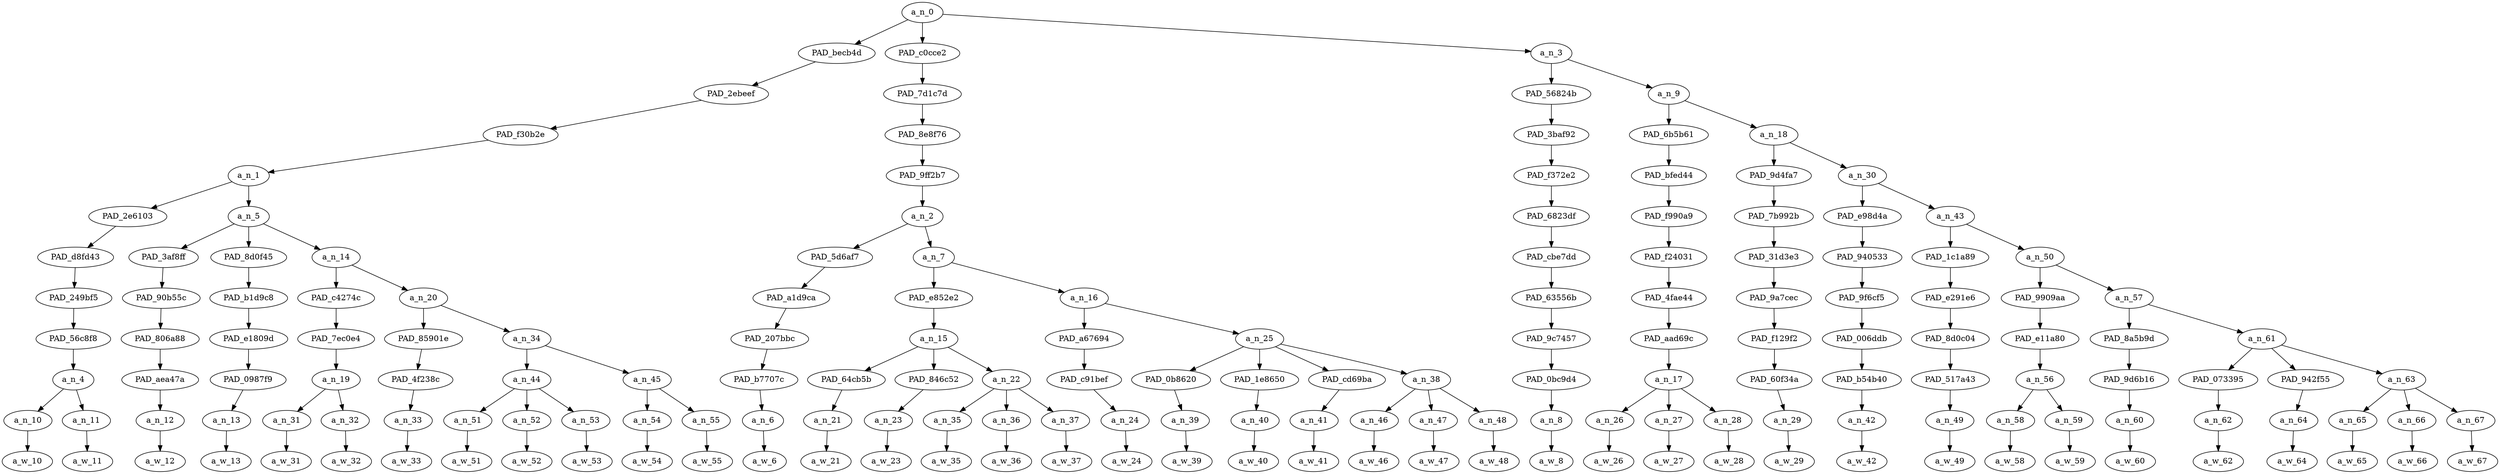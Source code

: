 strict digraph "" {
	a_n_0	[div_dir=-1,
		index=0,
		level=11,
		pos="14.552083333333334,11!",
		text_span="[0, 1, 2, 3, 4, 5, 6, 7, 8, 9, 10, 11, 12, 13, 14, 15, 16, 17, 18, 19, 20, 21, 22, 23, 24, 25, 26, 27, 28, 29, 30, 31, 32, 33, 34, \
35, 36, 37, 38, 39]",
		value=1.00000000];
	PAD_becb4d	[div_dir=-1,
		index=0,
		level=10,
		pos="2.09375,10!",
		text_span="[0, 1, 2, 3, 4, 5, 6, 7, 8, 9, 10, 11]",
		value=0.28154769];
	a_n_0 -> PAD_becb4d;
	PAD_c0cce2	[div_dir=1,
		index=1,
		level=10,
		pos="14.78125,10!",
		text_span="[12, 13, 14, 15, 16, 17, 18, 19, 20, 21, 22, 23, 24]",
		value=0.38231329];
	a_n_0 -> PAD_c0cce2;
	a_n_3	[div_dir=-1,
		index=2,
		level=10,
		pos="26.78125,10!",
		text_span="[25, 26, 27, 28, 29, 30, 31, 32, 33, 34, 35, 36, 37, 38, 39]",
		value=0.33601230];
	a_n_0 -> a_n_3;
	PAD_2ebeef	[div_dir=-1,
		index=0,
		level=9,
		pos="2.09375,9!",
		text_span="[0, 1, 2, 3, 4, 5, 6, 7, 8, 9, 10, 11]",
		value=0.28154769];
	PAD_becb4d -> PAD_2ebeef;
	PAD_f30b2e	[div_dir=-1,
		index=0,
		level=8,
		pos="2.09375,8!",
		text_span="[0, 1, 2, 3, 4, 5, 6, 7, 8, 9, 10, 11]",
		value=0.28154769];
	PAD_2ebeef -> PAD_f30b2e;
	a_n_1	[div_dir=-1,
		index=0,
		level=7,
		pos="2.09375,7!",
		text_span="[0, 1, 2, 3, 4, 5, 6, 7, 8, 9, 10, 11]",
		value=0.28154769];
	PAD_f30b2e -> a_n_1;
	PAD_2e6103	[div_dir=-1,
		index=0,
		level=6,
		pos="0.5,6!",
		text_span="[0, 1]",
		value=0.07687073];
	a_n_1 -> PAD_2e6103;
	a_n_5	[div_dir=1,
		index=1,
		level=6,
		pos="3.6875,6!",
		text_span="[2, 3, 4, 5, 6, 7, 8, 9, 10, 11]",
		value=0.20460349];
	a_n_1 -> a_n_5;
	PAD_d8fd43	[div_dir=-1,
		index=0,
		level=5,
		pos="0.5,5!",
		text_span="[0, 1]",
		value=0.07687073];
	PAD_2e6103 -> PAD_d8fd43;
	PAD_249bf5	[div_dir=-1,
		index=0,
		level=4,
		pos="0.5,4!",
		text_span="[0, 1]",
		value=0.07687073];
	PAD_d8fd43 -> PAD_249bf5;
	PAD_56c8f8	[div_dir=-1,
		index=0,
		level=3,
		pos="0.5,3!",
		text_span="[0, 1]",
		value=0.07687073];
	PAD_249bf5 -> PAD_56c8f8;
	a_n_4	[div_dir=-1,
		index=0,
		level=2,
		pos="0.5,2!",
		text_span="[0, 1]",
		value=0.07687073];
	PAD_56c8f8 -> a_n_4;
	a_n_10	[div_dir=-1,
		index=0,
		level=1,
		pos="0.0,1!",
		text_span="[0]",
		value=0.03107205];
	a_n_4 -> a_n_10;
	a_n_11	[div_dir=-1,
		index=1,
		level=1,
		pos="1.0,1!",
		text_span="[1]",
		value=0.04550891];
	a_n_4 -> a_n_11;
	a_w_10	[div_dir=0,
		index=0,
		level=0,
		pos="0,0!",
		text_span="[0]",
		value="<user>"];
	a_n_10 -> a_w_10;
	a_w_11	[div_dir=0,
		index=1,
		level=0,
		pos="1,0!",
		text_span="[1]",
		value=victims];
	a_n_11 -> a_w_11;
	PAD_3af8ff	[div_dir=-1,
		index=1,
		level=5,
		pos="2.0,5!",
		text_span="[2]",
		value=0.01576408];
	a_n_5 -> PAD_3af8ff;
	PAD_8d0f45	[div_dir=-1,
		index=2,
		level=5,
		pos="3.0,5!",
		text_span="[3]",
		value=0.01094205];
	a_n_5 -> PAD_8d0f45;
	a_n_14	[div_dir=1,
		index=3,
		level=5,
		pos="6.0625,5!",
		text_span="[4, 5, 6, 7, 8, 9, 10, 11]",
		value=0.17788900];
	a_n_5 -> a_n_14;
	PAD_90b55c	[div_dir=-1,
		index=1,
		level=4,
		pos="2.0,4!",
		text_span="[2]",
		value=0.01576408];
	PAD_3af8ff -> PAD_90b55c;
	PAD_806a88	[div_dir=-1,
		index=1,
		level=3,
		pos="2.0,3!",
		text_span="[2]",
		value=0.01576408];
	PAD_90b55c -> PAD_806a88;
	PAD_aea47a	[div_dir=-1,
		index=1,
		level=2,
		pos="2.0,2!",
		text_span="[2]",
		value=0.01576408];
	PAD_806a88 -> PAD_aea47a;
	a_n_12	[div_dir=-1,
		index=2,
		level=1,
		pos="2.0,1!",
		text_span="[2]",
		value=0.01576408];
	PAD_aea47a -> a_n_12;
	a_w_12	[div_dir=0,
		index=2,
		level=0,
		pos="2,0!",
		text_span="[2]",
		value=such];
	a_n_12 -> a_w_12;
	PAD_b1d9c8	[div_dir=-1,
		index=2,
		level=4,
		pos="3.0,4!",
		text_span="[3]",
		value=0.01094205];
	PAD_8d0f45 -> PAD_b1d9c8;
	PAD_e1809d	[div_dir=-1,
		index=2,
		level=3,
		pos="3.0,3!",
		text_span="[3]",
		value=0.01094205];
	PAD_b1d9c8 -> PAD_e1809d;
	PAD_0987f9	[div_dir=-1,
		index=2,
		level=2,
		pos="3.0,2!",
		text_span="[3]",
		value=0.01094205];
	PAD_e1809d -> PAD_0987f9;
	a_n_13	[div_dir=-1,
		index=3,
		level=1,
		pos="3.0,1!",
		text_span="[3]",
		value=0.01094205];
	PAD_0987f9 -> a_n_13;
	a_w_13	[div_dir=0,
		index=3,
		level=0,
		pos="3,0!",
		text_span="[3]",
		value=as];
	a_n_13 -> a_w_13;
	PAD_c4274c	[div_dir=-1,
		index=3,
		level=4,
		pos="4.5,4!",
		text_span="[4, 5]",
		value=0.02237997];
	a_n_14 -> PAD_c4274c;
	a_n_20	[div_dir=1,
		index=4,
		level=4,
		pos="7.625,4!",
		text_span="[6, 7, 8, 9, 10, 11]",
		value=0.15549305];
	a_n_14 -> a_n_20;
	PAD_7ec0e4	[div_dir=-1,
		index=3,
		level=3,
		pos="4.5,3!",
		text_span="[4, 5]",
		value=0.02237997];
	PAD_c4274c -> PAD_7ec0e4;
	a_n_19	[div_dir=-1,
		index=3,
		level=2,
		pos="4.5,2!",
		text_span="[4, 5]",
		value=0.02237997];
	PAD_7ec0e4 -> a_n_19;
	a_n_31	[div_dir=-1,
		index=4,
		level=1,
		pos="4.0,1!",
		text_span="[4]",
		value=0.00933300];
	a_n_19 -> a_n_31;
	a_n_32	[div_dir=-1,
		index=5,
		level=1,
		pos="5.0,1!",
		text_span="[5]",
		value=0.01303722];
	a_n_19 -> a_n_32;
	a_w_31	[div_dir=0,
		index=4,
		level=0,
		pos="4,0!",
		text_span="[4]",
		value=the];
	a_n_31 -> a_w_31;
	a_w_32	[div_dir=0,
		index=5,
		level=0,
		pos="5,0!",
		text_span="[5]",
		value=ones];
	a_n_32 -> a_w_32;
	PAD_85901e	[div_dir=-1,
		index=4,
		level=3,
		pos="6.0,3!",
		text_span="[6]",
		value=0.01128488];
	a_n_20 -> PAD_85901e;
	a_n_34	[div_dir=1,
		index=5,
		level=3,
		pos="9.25,3!",
		text_span="[7, 8, 9, 10, 11]",
		value=0.14418552];
	a_n_20 -> a_n_34;
	PAD_4f238c	[div_dir=-1,
		index=4,
		level=2,
		pos="6.0,2!",
		text_span="[6]",
		value=0.01128488];
	PAD_85901e -> PAD_4f238c;
	a_n_33	[div_dir=-1,
		index=6,
		level=1,
		pos="6.0,1!",
		text_span="[6]",
		value=0.01128488];
	PAD_4f238c -> a_n_33;
	a_w_33	[div_dir=0,
		index=6,
		level=0,
		pos="6,0!",
		text_span="[6]",
		value=in];
	a_n_33 -> a_w_33;
	a_n_44	[div_dir=1,
		index=5,
		level=2,
		pos="8.0,2!",
		text_span="[7, 8, 9]",
		value=0.08363010];
	a_n_34 -> a_n_44;
	a_n_45	[div_dir=1,
		index=6,
		level=2,
		pos="10.5,2!",
		text_span="[10, 11]",
		value=0.06052230];
	a_n_34 -> a_n_45;
	a_n_51	[div_dir=-1,
		index=7,
		level=1,
		pos="7.0,1!",
		text_span="[7]",
		value=0.01168215];
	a_n_44 -> a_n_51;
	a_n_52	[div_dir=-1,
		index=8,
		level=1,
		pos="8.0,1!",
		text_span="[8]",
		value=0.02415100];
	a_n_44 -> a_n_52;
	a_n_53	[div_dir=1,
		index=9,
		level=1,
		pos="9.0,1!",
		text_span="[9]",
		value=0.04776058];
	a_n_44 -> a_n_53;
	a_w_51	[div_dir=0,
		index=7,
		level=0,
		pos="7,0!",
		text_span="[7]",
		value=the1];
	a_n_51 -> a_w_51;
	a_w_52	[div_dir=0,
		index=8,
		level=0,
		pos="8,0!",
		text_span="[8]",
		value=video];
	a_n_52 -> a_w_52;
	a_w_53	[div_dir=0,
		index=9,
		level=0,
		pos="9,0!",
		text_span="[9]",
		value=youngsters];
	a_n_53 -> a_w_53;
	a_n_54	[div_dir=-1,
		index=10,
		level=1,
		pos="10.0,1!",
		text_span="[10]",
		value=0.01712952];
	a_n_45 -> a_n_54;
	a_n_55	[div_dir=1,
		index=11,
		level=1,
		pos="11.0,1!",
		text_span="[11]",
		value=0.04338409];
	a_n_45 -> a_n_55;
	a_w_54	[div_dir=0,
		index=10,
		level=0,
		pos="10,0!",
		text_span="[10]",
		value=like];
	a_n_54 -> a_w_54;
	a_w_55	[div_dir=0,
		index=11,
		level=0,
		pos="11,0!",
		text_span="[11]",
		value=kriss];
	a_n_55 -> a_w_55;
	PAD_7d1c7d	[div_dir=1,
		index=1,
		level=9,
		pos="14.78125,9!",
		text_span="[12, 13, 14, 15, 16, 17, 18, 19, 20, 21, 22, 23, 24]",
		value=0.38231329];
	PAD_c0cce2 -> PAD_7d1c7d;
	PAD_8e8f76	[div_dir=1,
		index=1,
		level=8,
		pos="14.78125,8!",
		text_span="[12, 13, 14, 15, 16, 17, 18, 19, 20, 21, 22, 23, 24]",
		value=0.38231329];
	PAD_7d1c7d -> PAD_8e8f76;
	PAD_9ff2b7	[div_dir=1,
		index=1,
		level=7,
		pos="14.78125,7!",
		text_span="[12, 13, 14, 15, 16, 17, 18, 19, 20, 21, 22, 23, 24]",
		value=0.38231329];
	PAD_8e8f76 -> PAD_9ff2b7;
	a_n_2	[div_dir=1,
		index=2,
		level=6,
		pos="14.78125,6!",
		text_span="[12, 13, 14, 15, 16, 17, 18, 19, 20, 21, 22, 23, 24]",
		value=0.38231329];
	PAD_9ff2b7 -> a_n_2;
	PAD_5d6af7	[div_dir=-1,
		index=4,
		level=5,
		pos="12.0,5!",
		text_span="[12]",
		value=0.02073844];
	a_n_2 -> PAD_5d6af7;
	a_n_7	[div_dir=1,
		index=5,
		level=5,
		pos="17.5625,5!",
		text_span="[13, 14, 15, 16, 17, 18, 19, 20, 21, 22, 23, 24]",
		value=0.36156776];
	a_n_2 -> a_n_7;
	PAD_a1d9ca	[div_dir=-1,
		index=5,
		level=4,
		pos="12.0,4!",
		text_span="[12]",
		value=0.02073844];
	PAD_5d6af7 -> PAD_a1d9ca;
	PAD_207bbc	[div_dir=-1,
		index=6,
		level=3,
		pos="12.0,3!",
		text_span="[12]",
		value=0.02073844];
	PAD_a1d9ca -> PAD_207bbc;
	PAD_b7707c	[div_dir=-1,
		index=7,
		level=2,
		pos="12.0,2!",
		text_span="[12]",
		value=0.02073844];
	PAD_207bbc -> PAD_b7707c;
	a_n_6	[div_dir=-1,
		index=12,
		level=1,
		pos="12.0,1!",
		text_span="[12]",
		value=0.02073844];
	PAD_b7707c -> a_n_6;
	a_w_6	[div_dir=0,
		index=12,
		level=0,
		pos="12,0!",
		text_span="[12]",
		value=donald];
	a_n_6 -> a_w_6;
	PAD_e852e2	[div_dir=-1,
		index=6,
		level=4,
		pos="15.0,4!",
		text_span="[13, 14, 15, 16, 17]",
		value=0.05992631];
	a_n_7 -> PAD_e852e2;
	a_n_16	[div_dir=1,
		index=7,
		level=4,
		pos="20.125,4!",
		text_span="[18, 19, 20, 21, 22, 23, 24]",
		value=0.30161125];
	a_n_7 -> a_n_16;
	a_n_15	[div_dir=-1,
		index=7,
		level=3,
		pos="15.0,3!",
		text_span="[13, 14, 15, 16, 17]",
		value=0.05992631];
	PAD_e852e2 -> a_n_15;
	PAD_64cb5b	[div_dir=-1,
		index=8,
		level=2,
		pos="13.0,2!",
		text_span="[13]",
		value=0.01181954];
	a_n_15 -> PAD_64cb5b;
	PAD_846c52	[div_dir=-1,
		index=10,
		level=2,
		pos="17.0,2!",
		text_span="[17]",
		value=0.01333115];
	a_n_15 -> PAD_846c52;
	a_n_22	[div_dir=1,
		index=9,
		level=2,
		pos="15.0,2!",
		text_span="[14, 15, 16]",
		value=0.03476045];
	a_n_15 -> a_n_22;
	a_n_21	[div_dir=-1,
		index=13,
		level=1,
		pos="13.0,1!",
		text_span="[13]",
		value=0.01181954];
	PAD_64cb5b -> a_n_21;
	a_w_21	[div_dir=0,
		index=13,
		level=0,
		pos="13,0!",
		text_span="[13]",
		value=the2];
	a_n_21 -> a_w_21;
	a_n_23	[div_dir=-1,
		index=17,
		level=1,
		pos="17.0,1!",
		text_span="[17]",
		value=0.01333115];
	PAD_846c52 -> a_n_23;
	a_w_23	[div_dir=0,
		index=17,
		level=0,
		pos="17,0!",
		text_span="[17]",
		value=02];
	a_n_23 -> a_w_23;
	a_n_35	[div_dir=1,
		index=14,
		level=1,
		pos="14.0,1!",
		text_span="[14]",
		value=0.01039210];
	a_n_22 -> a_n_35;
	a_n_36	[div_dir=1,
		index=15,
		level=1,
		pos="15.0,1!",
		text_span="[15]",
		value=0.01255567];
	a_n_22 -> a_n_36;
	a_n_37	[div_dir=-1,
		index=16,
		level=1,
		pos="16.0,1!",
		text_span="[16]",
		value=0.01179061];
	a_n_22 -> a_n_37;
	a_w_35	[div_dir=0,
		index=14,
		level=0,
		pos="14,0!",
		text_span="[14]",
		value=1];
	a_n_35 -> a_w_35;
	a_w_36	[div_dir=0,
		index=15,
		level=0,
		pos="15,0!",
		text_span="[15]",
		value=0];
	a_n_36 -> a_w_36;
	a_w_37	[div_dir=0,
		index=16,
		level=0,
		pos="16,0!",
		text_span="[16]",
		value=01];
	a_n_37 -> a_w_37;
	PAD_a67694	[div_dir=-1,
		index=8,
		level=3,
		pos="18.0,3!",
		text_span="[18]",
		value=0.01605735];
	a_n_16 -> PAD_a67694;
	a_n_25	[div_dir=1,
		index=9,
		level=3,
		pos="22.25,3!",
		text_span="[19, 20, 21, 22, 23, 24]",
		value=0.28550410];
	a_n_16 -> a_n_25;
	PAD_c91bef	[div_dir=-1,
		index=11,
		level=2,
		pos="18.0,2!",
		text_span="[18]",
		value=0.01605735];
	PAD_a67694 -> PAD_c91bef;
	a_n_24	[div_dir=-1,
		index=18,
		level=1,
		pos="18.0,1!",
		text_span="[18]",
		value=0.01605735];
	PAD_c91bef -> a_n_24;
	a_w_24	[div_dir=0,
		index=18,
		level=0,
		pos="18,0!",
		text_span="[18]",
		value=of];
	a_n_24 -> a_w_24;
	PAD_0b8620	[div_dir=1,
		index=13,
		level=2,
		pos="22.0,2!",
		text_span="[22]",
		value=0.06490173];
	a_n_25 -> PAD_0b8620;
	PAD_1e8650	[div_dir=1,
		index=14,
		level=2,
		pos="23.0,2!",
		text_span="[23]",
		value=0.03748939];
	a_n_25 -> PAD_1e8650;
	PAD_cd69ba	[div_dir=1,
		index=15,
		level=2,
		pos="24.0,2!",
		text_span="[24]",
		value=0.02606192];
	a_n_25 -> PAD_cd69ba;
	a_n_38	[div_dir=-1,
		index=12,
		level=2,
		pos="20.0,2!",
		text_span="[19, 20, 21]",
		value=0.15698165];
	a_n_25 -> a_n_38;
	a_n_39	[div_dir=1,
		index=22,
		level=1,
		pos="22.0,1!",
		text_span="[22]",
		value=0.06490173];
	PAD_0b8620 -> a_n_39;
	a_w_39	[div_dir=0,
		index=22,
		level=0,
		pos="22,0!",
		text_span="[22]",
		value=white];
	a_n_39 -> a_w_39;
	a_n_40	[div_dir=1,
		index=23,
		level=1,
		pos="23.0,1!",
		text_span="[23]",
		value=0.03748939];
	PAD_1e8650 -> a_n_40;
	a_w_40	[div_dir=0,
		index=23,
		level=0,
		pos="23,0!",
		text_span="[23]",
		value=girls];
	a_n_40 -> a_w_40;
	a_n_41	[div_dir=1,
		index=24,
		level=1,
		pos="24.0,1!",
		text_span="[24]",
		value=0.02606192];
	PAD_cd69ba -> a_n_41;
	a_w_41	[div_dir=0,
		index=24,
		level=0,
		pos="24,0!",
		text_span="[24]",
		value=etc];
	a_n_41 -> a_w_41;
	a_n_46	[div_dir=1,
		index=19,
		level=1,
		pos="19.0,1!",
		text_span="[19]",
		value=0.05937366];
	a_n_38 -> a_n_46;
	a_n_47	[div_dir=1,
		index=20,
		level=1,
		pos="20.0,1!",
		text_span="[20]",
		value=0.02368534];
	a_n_38 -> a_n_47;
	a_n_48	[div_dir=-1,
		index=21,
		level=1,
		pos="21.0,1!",
		text_span="[21]",
		value=0.07376196];
	a_n_38 -> a_n_48;
	a_w_46	[div_dir=0,
		index=19,
		level=0,
		pos="19,0!",
		text_span="[19]",
		value=groomed];
	a_n_46 -> a_w_46;
	a_w_47	[div_dir=0,
		index=20,
		level=0,
		pos="20,0!",
		text_span="[20]",
		value=and];
	a_n_47 -> a_w_47;
	a_w_48	[div_dir=0,
		index=21,
		level=0,
		pos="21,0!",
		text_span="[21]",
		value=raped];
	a_n_48 -> a_w_48;
	PAD_56824b	[div_dir=1,
		index=2,
		level=9,
		pos="25.0,9!",
		text_span="[25]",
		value=0.01492241];
	a_n_3 -> PAD_56824b;
	a_n_9	[div_dir=-1,
		index=3,
		level=9,
		pos="28.5625,9!",
		text_span="[26, 27, 28, 29, 30, 31, 32, 33, 34, 35, 36, 37, 38, 39]",
		value=0.32094613];
	a_n_3 -> a_n_9;
	PAD_3baf92	[div_dir=1,
		index=2,
		level=8,
		pos="25.0,8!",
		text_span="[25]",
		value=0.01492241];
	PAD_56824b -> PAD_3baf92;
	PAD_f372e2	[div_dir=1,
		index=2,
		level=7,
		pos="25.0,7!",
		text_span="[25]",
		value=0.01492241];
	PAD_3baf92 -> PAD_f372e2;
	PAD_6823df	[div_dir=1,
		index=3,
		level=6,
		pos="25.0,6!",
		text_span="[25]",
		value=0.01492241];
	PAD_f372e2 -> PAD_6823df;
	PAD_cbe7dd	[div_dir=1,
		index=6,
		level=5,
		pos="25.0,5!",
		text_span="[25]",
		value=0.01492241];
	PAD_6823df -> PAD_cbe7dd;
	PAD_63556b	[div_dir=1,
		index=8,
		level=4,
		pos="25.0,4!",
		text_span="[25]",
		value=0.01492241];
	PAD_cbe7dd -> PAD_63556b;
	PAD_9c7457	[div_dir=1,
		index=10,
		level=3,
		pos="25.0,3!",
		text_span="[25]",
		value=0.01492241];
	PAD_63556b -> PAD_9c7457;
	PAD_0bc9d4	[div_dir=1,
		index=16,
		level=2,
		pos="25.0,2!",
		text_span="[25]",
		value=0.01492241];
	PAD_9c7457 -> PAD_0bc9d4;
	a_n_8	[div_dir=1,
		index=25,
		level=1,
		pos="25.0,1!",
		text_span="[25]",
		value=0.01492241];
	PAD_0bc9d4 -> a_n_8;
	a_w_8	[div_dir=0,
		index=25,
		level=0,
		pos="25,0!",
		text_span="[25]",
		value=are];
	a_n_8 -> a_w_8;
	PAD_6b5b61	[div_dir=-1,
		index=3,
		level=8,
		pos="27.0,8!",
		text_span="[26, 27, 28]",
		value=0.04796644];
	a_n_9 -> PAD_6b5b61;
	a_n_18	[div_dir=-1,
		index=4,
		level=8,
		pos="30.125,8!",
		text_span="[29, 30, 31, 32, 33, 34, 35, 36, 37, 38, 39]",
		value=0.27282573];
	a_n_9 -> a_n_18;
	PAD_bfed44	[div_dir=-1,
		index=3,
		level=7,
		pos="27.0,7!",
		text_span="[26, 27, 28]",
		value=0.04796644];
	PAD_6b5b61 -> PAD_bfed44;
	PAD_f990a9	[div_dir=-1,
		index=4,
		level=6,
		pos="27.0,6!",
		text_span="[26, 27, 28]",
		value=0.04796644];
	PAD_bfed44 -> PAD_f990a9;
	PAD_f24031	[div_dir=-1,
		index=7,
		level=5,
		pos="27.0,5!",
		text_span="[26, 27, 28]",
		value=0.04796644];
	PAD_f990a9 -> PAD_f24031;
	PAD_4fae44	[div_dir=-1,
		index=9,
		level=4,
		pos="27.0,4!",
		text_span="[26, 27, 28]",
		value=0.04796644];
	PAD_f24031 -> PAD_4fae44;
	PAD_aad69c	[div_dir=-1,
		index=11,
		level=3,
		pos="27.0,3!",
		text_span="[26, 27, 28]",
		value=0.04796644];
	PAD_4fae44 -> PAD_aad69c;
	a_n_17	[div_dir=-1,
		index=17,
		level=2,
		pos="27.0,2!",
		text_span="[26, 27, 28]",
		value=0.04796644];
	PAD_aad69c -> a_n_17;
	a_n_26	[div_dir=-1,
		index=26,
		level=1,
		pos="26.0,1!",
		text_span="[26]",
		value=0.01284395];
	a_n_17 -> a_n_26;
	a_n_27	[div_dir=-1,
		index=27,
		level=1,
		pos="27.0,1!",
		text_span="[27]",
		value=0.01694920];
	a_n_17 -> a_n_27;
	a_n_28	[div_dir=-1,
		index=28,
		level=1,
		pos="28.0,1!",
		text_span="[28]",
		value=0.01811911];
	a_n_17 -> a_n_28;
	a_w_26	[div_dir=0,
		index=26,
		level=0,
		pos="26,0!",
		text_span="[26]",
		value=mere];
	a_n_26 -> a_w_26;
	a_w_27	[div_dir=0,
		index=27,
		level=0,
		pos="27,0!",
		text_span="[27]",
		value=collateral];
	a_n_27 -> a_w_27;
	a_w_28	[div_dir=0,
		index=28,
		level=0,
		pos="28,0!",
		text_span="[28]",
		value=damage];
	a_n_28 -> a_w_28;
	PAD_9d4fa7	[div_dir=-1,
		index=4,
		level=7,
		pos="29.0,7!",
		text_span="[29]",
		value=0.00840897];
	a_n_18 -> PAD_9d4fa7;
	a_n_30	[div_dir=-1,
		index=5,
		level=7,
		pos="31.25,7!",
		text_span="[30, 31, 32, 33, 34, 35, 36, 37, 38, 39]",
		value=0.26427201];
	a_n_18 -> a_n_30;
	PAD_7b992b	[div_dir=-1,
		index=5,
		level=6,
		pos="29.0,6!",
		text_span="[29]",
		value=0.00840897];
	PAD_9d4fa7 -> PAD_7b992b;
	PAD_31d3e3	[div_dir=-1,
		index=8,
		level=5,
		pos="29.0,5!",
		text_span="[29]",
		value=0.00840897];
	PAD_7b992b -> PAD_31d3e3;
	PAD_9a7cec	[div_dir=-1,
		index=10,
		level=4,
		pos="29.0,4!",
		text_span="[29]",
		value=0.00840897];
	PAD_31d3e3 -> PAD_9a7cec;
	PAD_f129f2	[div_dir=-1,
		index=12,
		level=3,
		pos="29.0,3!",
		text_span="[29]",
		value=0.00840897];
	PAD_9a7cec -> PAD_f129f2;
	PAD_60f34a	[div_dir=-1,
		index=18,
		level=2,
		pos="29.0,2!",
		text_span="[29]",
		value=0.00840897];
	PAD_f129f2 -> PAD_60f34a;
	a_n_29	[div_dir=-1,
		index=29,
		level=1,
		pos="29.0,1!",
		text_span="[29]",
		value=0.00840897];
	PAD_60f34a -> a_n_29;
	a_w_29	[div_dir=0,
		index=29,
		level=0,
		pos="29,0!",
		text_span="[29]",
		value=to];
	a_n_29 -> a_w_29;
	PAD_e98d4a	[div_dir=-1,
		index=6,
		level=6,
		pos="30.0,6!",
		text_span="[30]",
		value=0.01173574];
	a_n_30 -> PAD_e98d4a;
	a_n_43	[div_dir=-1,
		index=7,
		level=6,
		pos="32.5,6!",
		text_span="[31, 32, 33, 34, 35, 36, 37, 38, 39]",
		value=0.25240157];
	a_n_30 -> a_n_43;
	PAD_940533	[div_dir=-1,
		index=9,
		level=5,
		pos="30.0,5!",
		text_span="[30]",
		value=0.01173574];
	PAD_e98d4a -> PAD_940533;
	PAD_9f6cf5	[div_dir=-1,
		index=11,
		level=4,
		pos="30.0,4!",
		text_span="[30]",
		value=0.01173574];
	PAD_940533 -> PAD_9f6cf5;
	PAD_006ddb	[div_dir=-1,
		index=13,
		level=3,
		pos="30.0,3!",
		text_span="[30]",
		value=0.01173574];
	PAD_9f6cf5 -> PAD_006ddb;
	PAD_b54b40	[div_dir=-1,
		index=19,
		level=2,
		pos="30.0,2!",
		text_span="[30]",
		value=0.01173574];
	PAD_006ddb -> PAD_b54b40;
	a_n_42	[div_dir=-1,
		index=30,
		level=1,
		pos="30.0,1!",
		text_span="[30]",
		value=0.01173574];
	PAD_b54b40 -> a_n_42;
	a_w_42	[div_dir=0,
		index=30,
		level=0,
		pos="30,0!",
		text_span="[30]",
		value=those];
	a_n_42 -> a_w_42;
	PAD_1c1a89	[div_dir=-1,
		index=10,
		level=5,
		pos="31.0,5!",
		text_span="[31]",
		value=0.01878559];
	a_n_43 -> PAD_1c1a89;
	a_n_50	[div_dir=-1,
		index=11,
		level=5,
		pos="34.0,5!",
		text_span="[32, 33, 34, 35, 36, 37, 38, 39]",
		value=0.23349745];
	a_n_43 -> a_n_50;
	PAD_e291e6	[div_dir=-1,
		index=12,
		level=4,
		pos="31.0,4!",
		text_span="[31]",
		value=0.01878559];
	PAD_1c1a89 -> PAD_e291e6;
	PAD_8d0c04	[div_dir=-1,
		index=14,
		level=3,
		pos="31.0,3!",
		text_span="[31]",
		value=0.01878559];
	PAD_e291e6 -> PAD_8d0c04;
	PAD_517a43	[div_dir=-1,
		index=20,
		level=2,
		pos="31.0,2!",
		text_span="[31]",
		value=0.01878559];
	PAD_8d0c04 -> PAD_517a43;
	a_n_49	[div_dir=-1,
		index=31,
		level=1,
		pos="31.0,1!",
		text_span="[31]",
		value=0.01878559];
	PAD_517a43 -> a_n_49;
	a_w_49	[div_dir=0,
		index=31,
		level=0,
		pos="31,0!",
		text_span="[31]",
		value=promoting];
	a_n_49 -> a_w_49;
	PAD_9909aa	[div_dir=-1,
		index=13,
		level=4,
		pos="32.5,4!",
		text_span="[32, 33]",
		value=0.05869483];
	a_n_50 -> PAD_9909aa;
	a_n_57	[div_dir=-1,
		index=14,
		level=4,
		pos="35.5,4!",
		text_span="[34, 35, 36, 37, 38, 39]",
		value=0.17470597];
	a_n_50 -> a_n_57;
	PAD_e11a80	[div_dir=-1,
		index=15,
		level=3,
		pos="32.5,3!",
		text_span="[32, 33]",
		value=0.05869483];
	PAD_9909aa -> PAD_e11a80;
	a_n_56	[div_dir=-1,
		index=21,
		level=2,
		pos="32.5,2!",
		text_span="[32, 33]",
		value=0.05869483];
	PAD_e11a80 -> a_n_56;
	a_n_58	[div_dir=-1,
		index=32,
		level=1,
		pos="32.0,1!",
		text_span="[32]",
		value=0.01081206];
	a_n_56 -> a_n_58;
	a_n_59	[div_dir=-1,
		index=33,
		level=1,
		pos="33.0,1!",
		text_span="[33]",
		value=0.04776589];
	a_n_56 -> a_n_59;
	a_w_58	[div_dir=0,
		index=32,
		level=0,
		pos="32,0!",
		text_span="[32]",
		value=the3];
	a_n_58 -> a_w_58;
	a_w_59	[div_dir=0,
		index=33,
		level=0,
		pos="33,0!",
		text_span="[33]",
		value=subversion];
	a_n_59 -> a_w_59;
	PAD_8a5b9d	[div_dir=-1,
		index=16,
		level=3,
		pos="34.0,3!",
		text_span="[34]",
		value=0.01283820];
	a_n_57 -> PAD_8a5b9d;
	a_n_61	[div_dir=-1,
		index=17,
		level=3,
		pos="37.0,3!",
		text_span="[35, 36, 37, 38, 39]",
		value=0.16182566];
	a_n_57 -> a_n_61;
	PAD_9d6b16	[div_dir=-1,
		index=22,
		level=2,
		pos="34.0,2!",
		text_span="[34]",
		value=0.01283820];
	PAD_8a5b9d -> PAD_9d6b16;
	a_n_60	[div_dir=-1,
		index=34,
		level=1,
		pos="34.0,1!",
		text_span="[34]",
		value=0.01283820];
	PAD_9d6b16 -> a_n_60;
	a_w_60	[div_dir=0,
		index=34,
		level=0,
		pos="34,0!",
		text_span="[34]",
		value=of1];
	a_n_60 -> a_w_60;
	PAD_073395	[div_dir=-1,
		index=23,
		level=2,
		pos="35.0,2!",
		text_span="[35]",
		value=0.01993184];
	a_n_61 -> PAD_073395;
	PAD_942f55	[div_dir=-1,
		index=25,
		level=2,
		pos="39.0,2!",
		text_span="[39]",
		value=0.04242286];
	a_n_61 -> PAD_942f55;
	a_n_63	[div_dir=1,
		index=24,
		level=2,
		pos="37.0,2!",
		text_span="[36, 37, 38]",
		value=0.09945430];
	a_n_61 -> a_n_63;
	a_n_62	[div_dir=-1,
		index=35,
		level=1,
		pos="35.0,1!",
		text_span="[35]",
		value=0.01993184];
	PAD_073395 -> a_n_62;
	a_w_62	[div_dir=0,
		index=35,
		level=0,
		pos="35,0!",
		text_span="[35]",
		value=advanced];
	a_n_62 -> a_w_62;
	a_n_64	[div_dir=-1,
		index=39,
		level=1,
		pos="39.0,1!",
		text_span="[39]",
		value=0.04242286];
	PAD_942f55 -> a_n_64;
	a_w_64	[div_dir=0,
		index=39,
		level=0,
		pos="39,0!",
		text_span="[39]",
		value=nations];
	a_n_64 -> a_w_64;
	a_n_65	[div_dir=1,
		index=36,
		level=1,
		pos="36.0,1!",
		text_span="[36]",
		value=0.01283347];
	a_n_63 -> a_n_65;
	a_n_66	[div_dir=1,
		index=37,
		level=1,
		pos="37.0,1!",
		text_span="[37]",
		value=0.01547963];
	a_n_63 -> a_n_66;
	a_n_67	[div_dir=1,
		index=38,
		level=1,
		pos="38.0,1!",
		text_span="[38]",
		value=0.07100472];
	a_n_63 -> a_n_67;
	a_w_65	[div_dir=0,
		index=36,
		level=0,
		pos="36,0!",
		text_span="[36]",
		value=previously];
	a_n_65 -> a_w_65;
	a_w_66	[div_dir=0,
		index=37,
		level=0,
		pos="37,0!",
		text_span="[37]",
		value=largely];
	a_n_66 -> a_w_66;
	a_w_67	[div_dir=0,
		index=38,
		level=0,
		pos="38,0!",
		text_span="[38]",
		value=homogenous];
	a_n_67 -> a_w_67;
}
